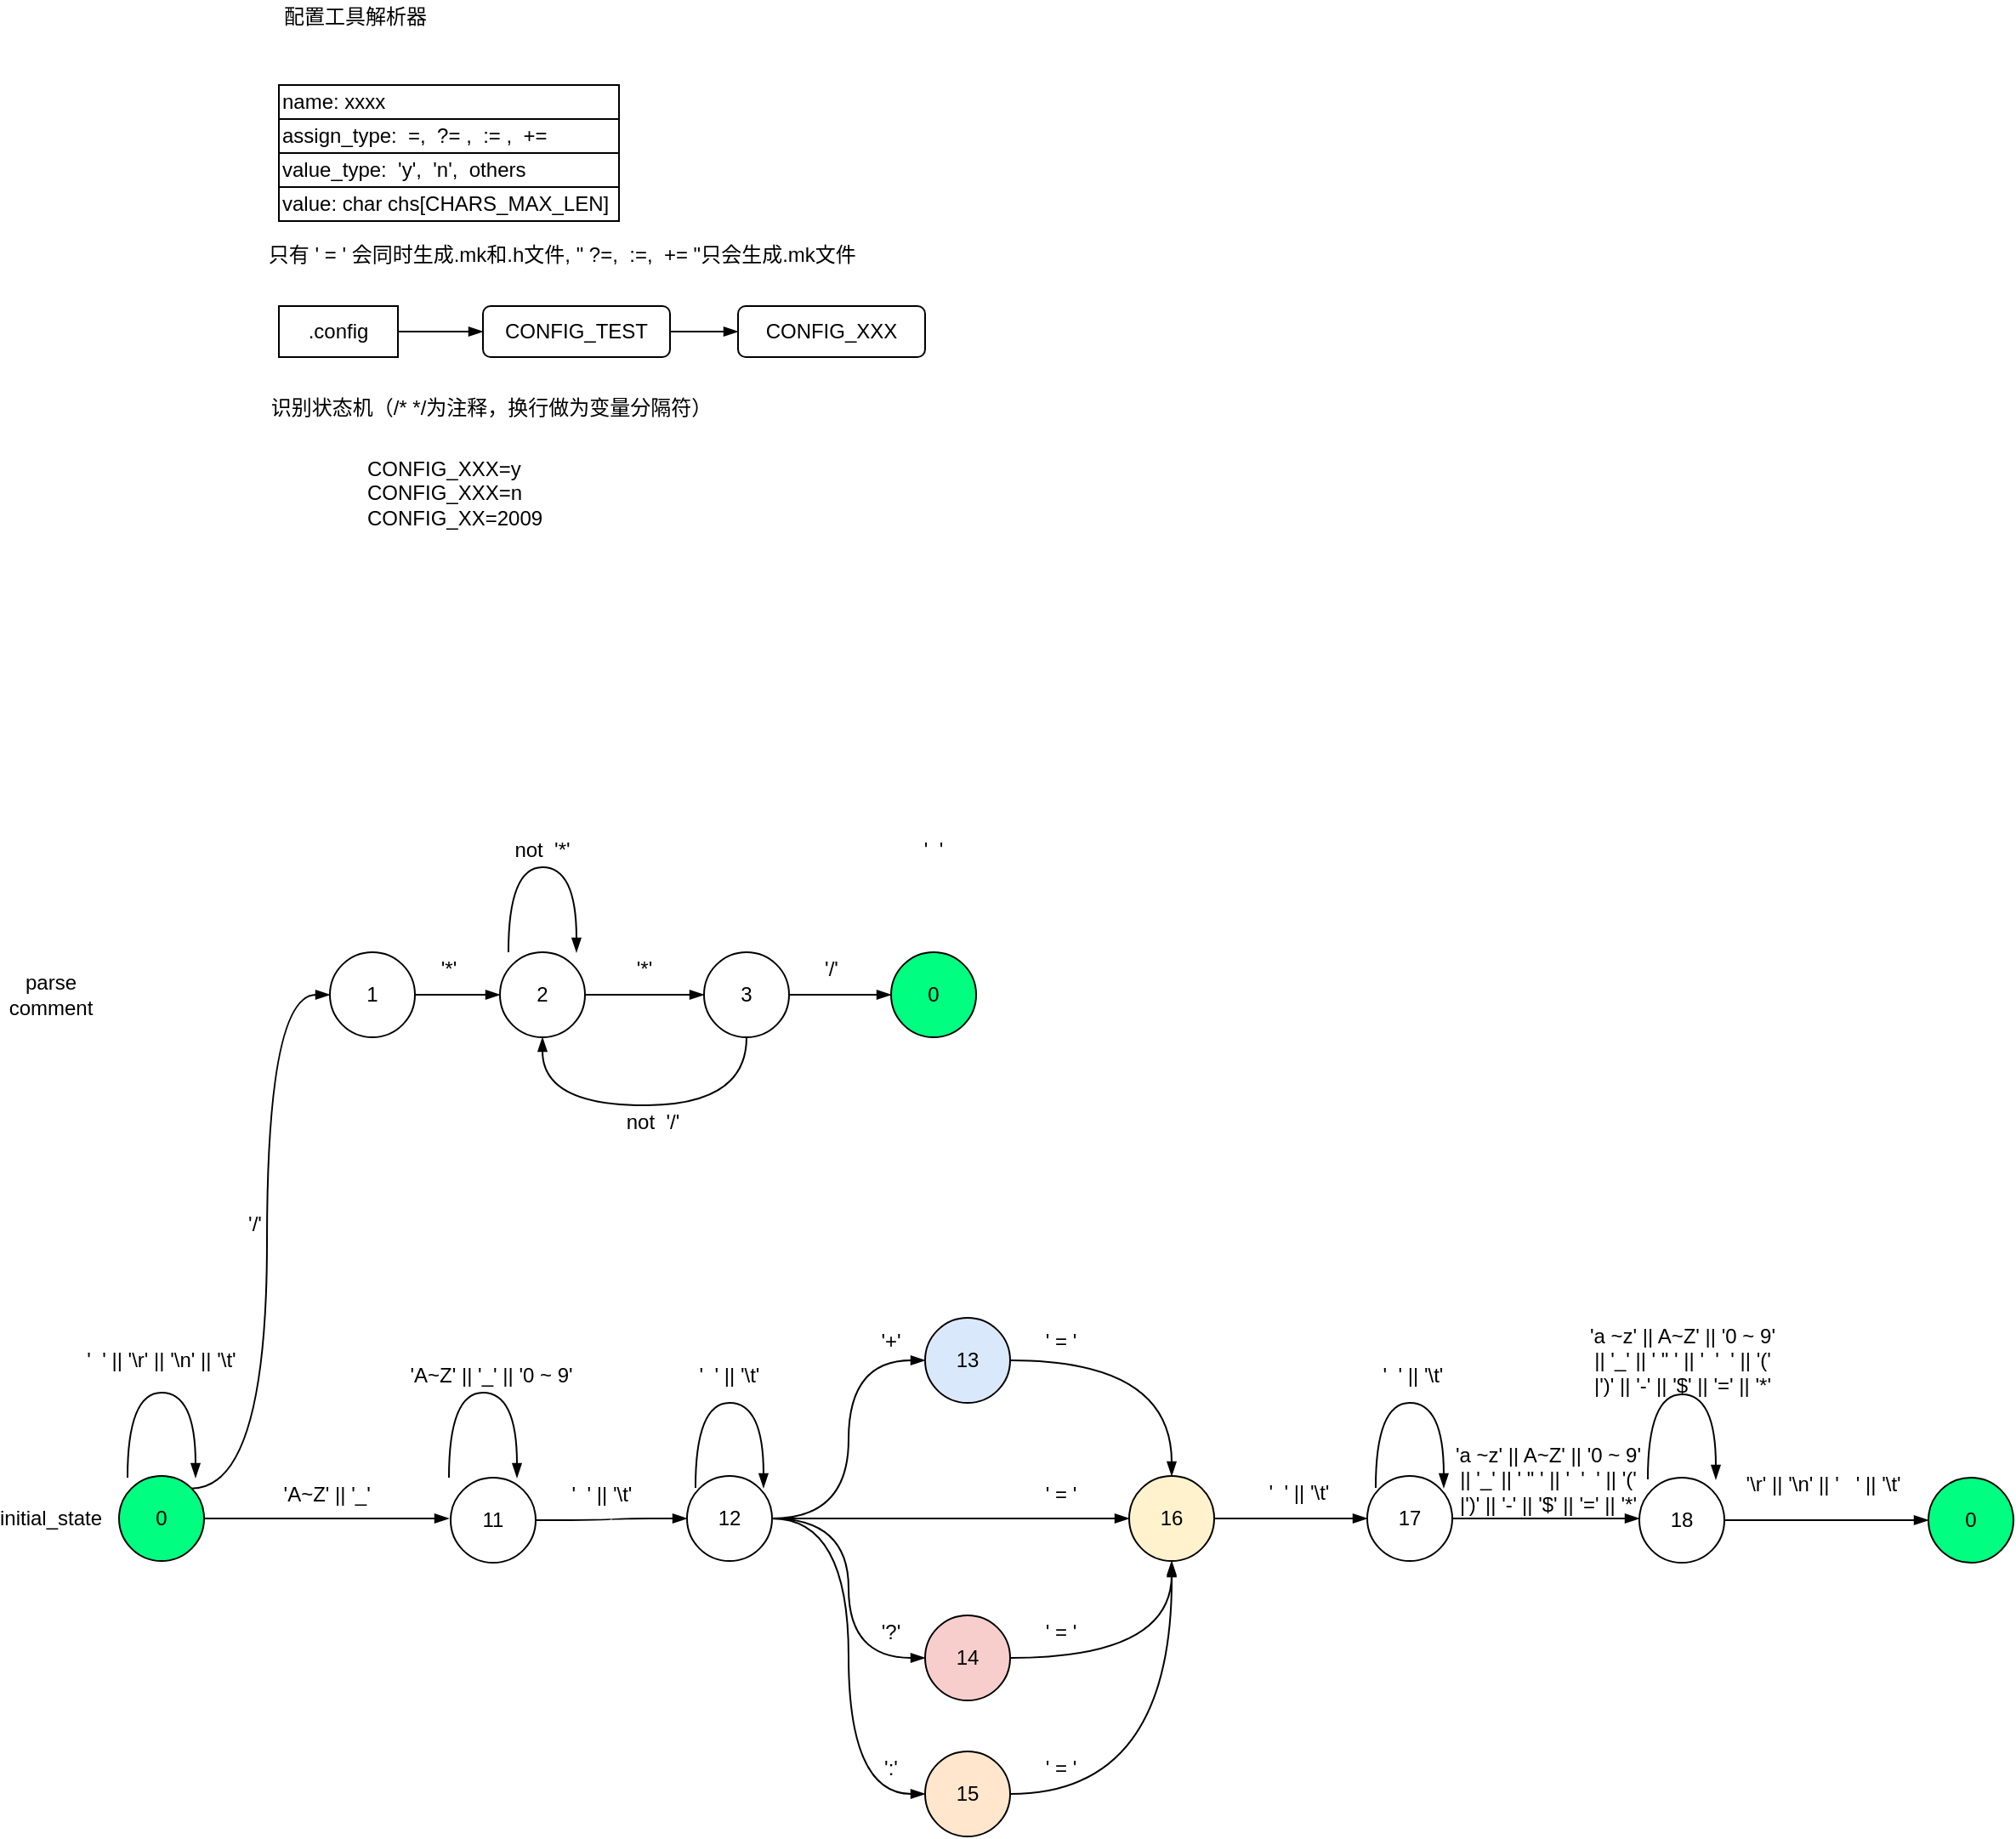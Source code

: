 <mxfile version="14.6.13" type="device"><diagram id="Tc2pnymAS6SrCU18eEGZ" name="第 1 页"><mxGraphModel dx="667" dy="446" grid="1" gridSize="10" guides="1" tooltips="1" connect="1" arrows="1" fold="1" page="1" pageScale="1" pageWidth="1654" pageHeight="1169" math="0" shadow="0"><root><mxCell id="0"/><mxCell id="1" parent="0"/><mxCell id="sFDaZ0YSfxQTBIevLq4S-4" style="edgeStyle=orthogonalEdgeStyle;rounded=0;orthogonalLoop=1;jettySize=auto;html=1;exitX=1;exitY=0.5;exitDx=0;exitDy=0;entryX=0;entryY=0.5;entryDx=0;entryDy=0;endArrow=blockThin;endFill=1;" parent="1" source="sFDaZ0YSfxQTBIevLq4S-2" target="sFDaZ0YSfxQTBIevLq4S-3" edge="1"><mxGeometry relative="1" as="geometry"/></mxCell><mxCell id="sFDaZ0YSfxQTBIevLq4S-2" value="1" style="ellipse;whiteSpace=wrap;html=1;aspect=fixed;" parent="1" vertex="1"><mxGeometry x="230" y="590" width="50" height="50" as="geometry"/></mxCell><mxCell id="sFDaZ0YSfxQTBIevLq4S-6" style="edgeStyle=orthogonalEdgeStyle;rounded=0;orthogonalLoop=1;jettySize=auto;html=1;exitX=1;exitY=0.5;exitDx=0;exitDy=0;entryX=0;entryY=0.5;entryDx=0;entryDy=0;endArrow=blockThin;endFill=1;" parent="1" source="sFDaZ0YSfxQTBIevLq4S-3" target="sFDaZ0YSfxQTBIevLq4S-5" edge="1"><mxGeometry relative="1" as="geometry"/></mxCell><mxCell id="sFDaZ0YSfxQTBIevLq4S-3" value="2" style="ellipse;whiteSpace=wrap;html=1;aspect=fixed;" parent="1" vertex="1"><mxGeometry x="330" y="590" width="50" height="50" as="geometry"/></mxCell><mxCell id="PVDWjBVTjRaGy201-iU--13" style="edgeStyle=orthogonalEdgeStyle;curved=1;rounded=0;orthogonalLoop=1;jettySize=auto;html=1;exitX=0.5;exitY=1;exitDx=0;exitDy=0;entryX=0.5;entryY=1;entryDx=0;entryDy=0;endArrow=blockThin;endFill=1;" parent="1" source="sFDaZ0YSfxQTBIevLq4S-5" target="sFDaZ0YSfxQTBIevLq4S-3" edge="1"><mxGeometry relative="1" as="geometry"><Array as="points"><mxPoint x="475" y="680"/><mxPoint x="355" y="680"/></Array></mxGeometry></mxCell><mxCell id="PVDWjBVTjRaGy201-iU--15" style="edgeStyle=orthogonalEdgeStyle;curved=1;rounded=0;orthogonalLoop=1;jettySize=auto;html=1;exitX=1;exitY=0.5;exitDx=0;exitDy=0;endArrow=blockThin;endFill=1;" parent="1" source="sFDaZ0YSfxQTBIevLq4S-5" edge="1"><mxGeometry relative="1" as="geometry"><mxPoint x="560" y="615.034" as="targetPoint"/></mxGeometry></mxCell><mxCell id="sFDaZ0YSfxQTBIevLq4S-5" value="3" style="ellipse;whiteSpace=wrap;html=1;aspect=fixed;" parent="1" vertex="1"><mxGeometry x="450" y="590" width="50" height="50" as="geometry"/></mxCell><mxCell id="sFDaZ0YSfxQTBIevLq4S-11" style="edgeStyle=orthogonalEdgeStyle;rounded=0;orthogonalLoop=1;jettySize=auto;html=1;exitX=1;exitY=0.5;exitDx=0;exitDy=0;entryX=0;entryY=0.5;entryDx=0;entryDy=0;endArrow=blockThin;endFill=1;" parent="1" source="sFDaZ0YSfxQTBIevLq4S-8" target="sFDaZ0YSfxQTBIevLq4S-10" edge="1"><mxGeometry relative="1" as="geometry"/></mxCell><mxCell id="sFDaZ0YSfxQTBIevLq4S-8" value=".config" style="rounded=0;whiteSpace=wrap;html=1;" parent="1" vertex="1"><mxGeometry x="200" y="210" width="70" height="30" as="geometry"/></mxCell><mxCell id="sFDaZ0YSfxQTBIevLq4S-13" style="edgeStyle=orthogonalEdgeStyle;rounded=0;orthogonalLoop=1;jettySize=auto;html=1;exitX=1;exitY=0.5;exitDx=0;exitDy=0;entryX=0;entryY=0.5;entryDx=0;entryDy=0;endArrow=blockThin;endFill=1;" parent="1" source="sFDaZ0YSfxQTBIevLq4S-10" target="sFDaZ0YSfxQTBIevLq4S-12" edge="1"><mxGeometry relative="1" as="geometry"/></mxCell><mxCell id="sFDaZ0YSfxQTBIevLq4S-10" value="CONFIG_TEST" style="rounded=1;whiteSpace=wrap;html=1;" parent="1" vertex="1"><mxGeometry x="320" y="210" width="110" height="30" as="geometry"/></mxCell><mxCell id="sFDaZ0YSfxQTBIevLq4S-12" value="CONFIG_XXX" style="rounded=1;whiteSpace=wrap;html=1;" parent="1" vertex="1"><mxGeometry x="470" y="210" width="110" height="30" as="geometry"/></mxCell><mxCell id="sFDaZ0YSfxQTBIevLq4S-18" value="CONFIG_XXX=y&lt;br&gt;CONFIG_XXX=n&lt;br&gt;CONFIG_XX=2009" style="text;html=1;strokeColor=none;fillColor=none;align=left;verticalAlign=middle;whiteSpace=wrap;rounded=0;" parent="1" vertex="1"><mxGeometry x="250" y="290" width="120" height="60" as="geometry"/></mxCell><mxCell id="sFDaZ0YSfxQTBIevLq4S-21" value="value_type:&amp;nbsp; 'y',&amp;nbsp; 'n',&amp;nbsp; others" style="rounded=0;whiteSpace=wrap;html=1;align=left;" parent="1" vertex="1"><mxGeometry x="200" y="120" width="200" height="20" as="geometry"/></mxCell><mxCell id="sFDaZ0YSfxQTBIevLq4S-22" value="name: xxxx" style="rounded=0;whiteSpace=wrap;html=1;align=left;" parent="1" vertex="1"><mxGeometry x="200" y="80" width="200" height="20" as="geometry"/></mxCell><mxCell id="sFDaZ0YSfxQTBIevLq4S-23" value="value: char chs[CHARS_MAX_LEN]" style="rounded=0;whiteSpace=wrap;html=1;align=left;" parent="1" vertex="1"><mxGeometry x="200" y="140" width="200" height="20" as="geometry"/></mxCell><mxCell id="sFDaZ0YSfxQTBIevLq4S-24" value="assign_type:&amp;nbsp; =,&amp;nbsp; ?= ,&amp;nbsp; := ,&amp;nbsp; +=" style="rounded=0;whiteSpace=wrap;html=1;align=left;" parent="1" vertex="1"><mxGeometry x="200" y="100" width="200" height="20" as="geometry"/></mxCell><mxCell id="sFDaZ0YSfxQTBIevLq4S-27" value="只有 ' = ' 会同时生成.mk和.h文件, &quot; ?=,&amp;nbsp; :=,&amp;nbsp; += &quot;只会生成.mk文件&amp;nbsp;&amp;nbsp;" style="text;html=1;strokeColor=none;fillColor=none;align=center;verticalAlign=middle;whiteSpace=wrap;rounded=0;" parent="1" vertex="1"><mxGeometry x="190" y="170" width="360" height="20" as="geometry"/></mxCell><mxCell id="sFDaZ0YSfxQTBIevLq4S-28" value="识别状态机（/* */为注释，换行做为变量分隔符）" style="text;html=1;strokeColor=none;fillColor=none;align=center;verticalAlign=middle;whiteSpace=wrap;rounded=0;" parent="1" vertex="1"><mxGeometry x="190" y="260" width="270" height="20" as="geometry"/></mxCell><mxCell id="sFDaZ0YSfxQTBIevLq4S-29" value="配置工具解析器" style="text;html=1;strokeColor=none;fillColor=none;align=center;verticalAlign=middle;whiteSpace=wrap;rounded=0;" parent="1" vertex="1"><mxGeometry x="200" y="30" width="90" height="20" as="geometry"/></mxCell><mxCell id="PVDWjBVTjRaGy201-iU--21" style="edgeStyle=orthogonalEdgeStyle;curved=1;rounded=0;orthogonalLoop=1;jettySize=auto;html=1;exitX=1;exitY=0.5;exitDx=0;exitDy=0;endArrow=blockThin;endFill=1;" parent="1" source="PVDWjBVTjRaGy201-iU--1" edge="1"><mxGeometry relative="1" as="geometry"><mxPoint x="300" y="923" as="targetPoint"/></mxGeometry></mxCell><mxCell id="PVDWjBVTjRaGy201-iU--64" style="edgeStyle=orthogonalEdgeStyle;curved=1;rounded=0;orthogonalLoop=1;jettySize=auto;html=1;exitX=1;exitY=0;exitDx=0;exitDy=0;entryX=0;entryY=0.5;entryDx=0;entryDy=0;endArrow=blockThin;endFill=1;" parent="1" source="PVDWjBVTjRaGy201-iU--1" target="sFDaZ0YSfxQTBIevLq4S-2" edge="1"><mxGeometry relative="1" as="geometry"/></mxCell><mxCell id="PVDWjBVTjRaGy201-iU--1" value="0" style="ellipse;whiteSpace=wrap;html=1;aspect=fixed;fillColor=#00FF80;" parent="1" vertex="1"><mxGeometry x="106" y="898" width="50" height="50" as="geometry"/></mxCell><mxCell id="PVDWjBVTjRaGy201-iU--3" value="initial_state" style="text;html=1;strokeColor=none;fillColor=none;align=center;verticalAlign=middle;whiteSpace=wrap;rounded=0;" parent="1" vertex="1"><mxGeometry x="46" y="913" width="40" height="20" as="geometry"/></mxCell><mxCell id="PVDWjBVTjRaGy201-iU--6" value="not&amp;nbsp; '*'" style="text;html=1;strokeColor=none;fillColor=none;align=center;verticalAlign=middle;whiteSpace=wrap;rounded=0;" parent="1" vertex="1"><mxGeometry x="335" y="520" width="40" height="20" as="geometry"/></mxCell><mxCell id="PVDWjBVTjRaGy201-iU--9" value="" style="endArrow=blockThin;html=1;edgeStyle=orthogonalEdgeStyle;curved=1;endFill=1;" parent="1" edge="1"><mxGeometry width="50" height="50" relative="1" as="geometry"><mxPoint x="334.98" y="590" as="sourcePoint"/><mxPoint x="374.98" y="590" as="targetPoint"/><Array as="points"><mxPoint x="335" y="540"/><mxPoint x="375" y="540"/></Array></mxGeometry></mxCell><mxCell id="PVDWjBVTjRaGy201-iU--10" value="'*'" style="text;html=1;strokeColor=none;fillColor=none;align=center;verticalAlign=middle;whiteSpace=wrap;rounded=0;" parent="1" vertex="1"><mxGeometry x="280" y="590" width="40" height="20" as="geometry"/></mxCell><mxCell id="PVDWjBVTjRaGy201-iU--11" value="'*'" style="text;html=1;strokeColor=none;fillColor=none;align=center;verticalAlign=middle;whiteSpace=wrap;rounded=0;" parent="1" vertex="1"><mxGeometry x="400" y="590" width="30" height="20" as="geometry"/></mxCell><mxCell id="PVDWjBVTjRaGy201-iU--14" value="not&amp;nbsp; '/'" style="text;html=1;strokeColor=none;fillColor=none;align=center;verticalAlign=middle;whiteSpace=wrap;rounded=0;" parent="1" vertex="1"><mxGeometry x="400" y="680" width="40" height="20" as="geometry"/></mxCell><mxCell id="PVDWjBVTjRaGy201-iU--16" value="'/'" style="text;html=1;strokeColor=none;fillColor=none;align=center;verticalAlign=middle;whiteSpace=wrap;rounded=0;" parent="1" vertex="1"><mxGeometry x="510" y="590" width="30" height="20" as="geometry"/></mxCell><mxCell id="PVDWjBVTjRaGy201-iU--20" value="parse comment" style="text;html=1;strokeColor=none;fillColor=none;align=center;verticalAlign=middle;whiteSpace=wrap;rounded=0;" parent="1" vertex="1"><mxGeometry x="46" y="605" width="40" height="20" as="geometry"/></mxCell><mxCell id="PVDWjBVTjRaGy201-iU--182" style="edgeStyle=orthogonalEdgeStyle;curved=1;rounded=0;orthogonalLoop=1;jettySize=auto;html=1;exitX=1;exitY=0.5;exitDx=0;exitDy=0;entryX=0;entryY=0.5;entryDx=0;entryDy=0;endArrow=blockThin;endFill=1;" parent="1" source="PVDWjBVTjRaGy201-iU--41" target="PVDWjBVTjRaGy201-iU--143" edge="1"><mxGeometry relative="1" as="geometry"/></mxCell><mxCell id="PVDWjBVTjRaGy201-iU--41" value="11" style="ellipse;whiteSpace=wrap;html=1;aspect=fixed;" parent="1" vertex="1"><mxGeometry x="301" y="899" width="50" height="50" as="geometry"/></mxCell><mxCell id="PVDWjBVTjRaGy201-iU--43" value="'A~Z' || '_'&amp;nbsp;" style="text;html=1;strokeColor=none;fillColor=none;align=center;verticalAlign=middle;whiteSpace=wrap;rounded=0;" parent="1" vertex="1"><mxGeometry x="190" y="899" width="80" height="20" as="geometry"/></mxCell><mxCell id="PVDWjBVTjRaGy201-iU--48" value="" style="endArrow=blockThin;html=1;edgeStyle=orthogonalEdgeStyle;curved=1;endFill=1;" parent="1" edge="1"><mxGeometry width="50" height="50" relative="1" as="geometry"><mxPoint x="300.0" y="899.0" as="sourcePoint"/><mxPoint x="340" y="899.0" as="targetPoint"/><Array as="points"><mxPoint x="300.02" y="849"/><mxPoint x="340.02" y="849"/></Array></mxGeometry></mxCell><mxCell id="PVDWjBVTjRaGy201-iU--49" value="'A~Z' || '_' || '0 ~ 9'" style="text;html=1;strokeColor=none;fillColor=none;align=center;verticalAlign=middle;whiteSpace=wrap;rounded=0;" parent="1" vertex="1"><mxGeometry x="270" y="829" width="110" height="20" as="geometry"/></mxCell><mxCell id="PVDWjBVTjRaGy201-iU--204" style="edgeStyle=orthogonalEdgeStyle;curved=1;rounded=0;orthogonalLoop=1;jettySize=auto;html=1;exitX=1;exitY=0.5;exitDx=0;exitDy=0;endArrow=blockThin;endFill=1;" parent="1" source="PVDWjBVTjRaGy201-iU--50" target="PVDWjBVTjRaGy201-iU--200" edge="1"><mxGeometry relative="1" as="geometry"/></mxCell><mxCell id="PVDWjBVTjRaGy201-iU--50" value="16" style="ellipse;whiteSpace=wrap;html=1;aspect=fixed;fillColor=#fff2cc;" parent="1" vertex="1"><mxGeometry x="700" y="898" width="50" height="50" as="geometry"/></mxCell><mxCell id="PVDWjBVTjRaGy201-iU--61" value="" style="endArrow=blockThin;html=1;edgeStyle=orthogonalEdgeStyle;curved=1;endFill=1;" parent="1" edge="1"><mxGeometry width="50" height="50" relative="1" as="geometry"><mxPoint x="110.99" y="899" as="sourcePoint"/><mxPoint x="150.99" y="899" as="targetPoint"/><Array as="points"><mxPoint x="111.01" y="849"/><mxPoint x="151.01" y="849"/></Array></mxGeometry></mxCell><mxCell id="PVDWjBVTjRaGy201-iU--63" value="'&amp;nbsp; ' || '\r' || '\n' || '\t'" style="text;html=1;strokeColor=none;fillColor=none;align=center;verticalAlign=middle;whiteSpace=wrap;rounded=0;" parent="1" vertex="1"><mxGeometry x="83" y="820" width="96" height="20" as="geometry"/></mxCell><mxCell id="PVDWjBVTjRaGy201-iU--65" value="'/'" style="text;html=1;strokeColor=none;fillColor=none;align=center;verticalAlign=middle;whiteSpace=wrap;rounded=0;" parent="1" vertex="1"><mxGeometry x="166" y="740" width="40" height="20" as="geometry"/></mxCell><mxCell id="PVDWjBVTjRaGy201-iU--110" value="0" style="ellipse;whiteSpace=wrap;html=1;aspect=fixed;fillColor=#00FF80;" parent="1" vertex="1"><mxGeometry x="560.01" y="590" width="50" height="50" as="geometry"/></mxCell><mxCell id="PVDWjBVTjRaGy201-iU--128" style="edgeStyle=orthogonalEdgeStyle;curved=1;rounded=0;orthogonalLoop=1;jettySize=auto;html=1;exitX=1;exitY=0.5;exitDx=0;exitDy=0;endArrow=blockThin;endFill=1;entryX=0;entryY=0.5;entryDx=0;entryDy=0;" parent="1" source="PVDWjBVTjRaGy201-iU--122" target="PVDWjBVTjRaGy201-iU--131" edge="1"><mxGeometry relative="1" as="geometry"><mxPoint x="1130" y="924" as="targetPoint"/></mxGeometry></mxCell><mxCell id="PVDWjBVTjRaGy201-iU--122" value="18" style="ellipse;whiteSpace=wrap;html=1;aspect=fixed;" parent="1" vertex="1"><mxGeometry x="1000" y="899" width="50" height="50" as="geometry"/></mxCell><mxCell id="PVDWjBVTjRaGy201-iU--129" value="'\r' || '\n' || '&amp;nbsp; &amp;nbsp;' || '\t'&amp;nbsp;" style="text;html=1;strokeColor=none;fillColor=none;align=center;verticalAlign=middle;whiteSpace=wrap;rounded=0;" parent="1" vertex="1"><mxGeometry x="1060" y="893" width="100" height="20" as="geometry"/></mxCell><mxCell id="PVDWjBVTjRaGy201-iU--131" value="0" style="ellipse;whiteSpace=wrap;html=1;aspect=fixed;fillColor=#00FF80;" parent="1" vertex="1"><mxGeometry x="1170" y="899" width="50" height="50" as="geometry"/></mxCell><mxCell id="PVDWjBVTjRaGy201-iU--183" style="edgeStyle=orthogonalEdgeStyle;curved=1;rounded=0;orthogonalLoop=1;jettySize=auto;html=1;exitX=1;exitY=0.5;exitDx=0;exitDy=0;entryX=0;entryY=0.5;entryDx=0;entryDy=0;endArrow=blockThin;endFill=1;" parent="1" source="PVDWjBVTjRaGy201-iU--143" target="PVDWjBVTjRaGy201-iU--50" edge="1"><mxGeometry relative="1" as="geometry"/></mxCell><mxCell id="PVDWjBVTjRaGy201-iU--188" style="edgeStyle=orthogonalEdgeStyle;curved=1;rounded=0;orthogonalLoop=1;jettySize=auto;html=1;exitX=1;exitY=0.5;exitDx=0;exitDy=0;entryX=0;entryY=0.5;entryDx=0;entryDy=0;endArrow=blockThin;endFill=1;" parent="1" source="PVDWjBVTjRaGy201-iU--143" target="PVDWjBVTjRaGy201-iU--187" edge="1"><mxGeometry relative="1" as="geometry"/></mxCell><mxCell id="PVDWjBVTjRaGy201-iU--190" style="edgeStyle=orthogonalEdgeStyle;curved=1;rounded=0;orthogonalLoop=1;jettySize=auto;html=1;exitX=1;exitY=0.5;exitDx=0;exitDy=0;entryX=0;entryY=0.5;entryDx=0;entryDy=0;endArrow=blockThin;endFill=1;" parent="1" source="PVDWjBVTjRaGy201-iU--143" target="PVDWjBVTjRaGy201-iU--185" edge="1"><mxGeometry relative="1" as="geometry"/></mxCell><mxCell id="PVDWjBVTjRaGy201-iU--192" style="edgeStyle=orthogonalEdgeStyle;curved=1;rounded=0;orthogonalLoop=1;jettySize=auto;html=1;exitX=1;exitY=0.5;exitDx=0;exitDy=0;entryX=0;entryY=0.5;entryDx=0;entryDy=0;endArrow=blockThin;endFill=1;" parent="1" source="PVDWjBVTjRaGy201-iU--143" target="PVDWjBVTjRaGy201-iU--186" edge="1"><mxGeometry relative="1" as="geometry"/></mxCell><mxCell id="PVDWjBVTjRaGy201-iU--143" value="12" style="ellipse;whiteSpace=wrap;html=1;aspect=fixed;" parent="1" vertex="1"><mxGeometry x="440" y="898" width="50" height="50" as="geometry"/></mxCell><mxCell id="PVDWjBVTjRaGy201-iU--144" value="" style="endArrow=blockThin;html=1;edgeStyle=orthogonalEdgeStyle;curved=1;endFill=1;" parent="1" edge="1"><mxGeometry width="50" height="50" relative="1" as="geometry"><mxPoint x="444.98" y="905" as="sourcePoint"/><mxPoint x="484.98" y="905" as="targetPoint"/><Array as="points"><mxPoint x="445" y="855"/><mxPoint x="485" y="855"/></Array></mxGeometry></mxCell><mxCell id="PVDWjBVTjRaGy201-iU--147" value="'&amp;nbsp; ' || '\t'" style="text;html=1;strokeColor=none;fillColor=none;align=center;verticalAlign=middle;whiteSpace=wrap;rounded=0;" parent="1" vertex="1"><mxGeometry x="370" y="899" width="40" height="20" as="geometry"/></mxCell><mxCell id="PVDWjBVTjRaGy201-iU--184" value="' = '" style="text;html=1;strokeColor=none;fillColor=none;align=center;verticalAlign=middle;whiteSpace=wrap;rounded=0;" parent="1" vertex="1"><mxGeometry x="640" y="899" width="40" height="20" as="geometry"/></mxCell><mxCell id="PVDWjBVTjRaGy201-iU--194" style="edgeStyle=orthogonalEdgeStyle;curved=1;rounded=0;orthogonalLoop=1;jettySize=auto;html=1;exitX=1;exitY=0.5;exitDx=0;exitDy=0;endArrow=blockThin;endFill=1;" parent="1" source="PVDWjBVTjRaGy201-iU--185" target="PVDWjBVTjRaGy201-iU--50" edge="1"><mxGeometry relative="1" as="geometry"/></mxCell><mxCell id="PVDWjBVTjRaGy201-iU--185" value="14" style="ellipse;whiteSpace=wrap;html=1;aspect=fixed;fillColor=#f8cecc;" parent="1" vertex="1"><mxGeometry x="580" y="980" width="50" height="50" as="geometry"/></mxCell><mxCell id="PVDWjBVTjRaGy201-iU--195" style="edgeStyle=orthogonalEdgeStyle;curved=1;rounded=0;orthogonalLoop=1;jettySize=auto;html=1;exitX=1;exitY=0.5;exitDx=0;exitDy=0;endArrow=blockThin;endFill=1;" parent="1" source="PVDWjBVTjRaGy201-iU--186" edge="1"><mxGeometry relative="1" as="geometry"><mxPoint x="725" y="949" as="targetPoint"/><mxPoint x="625.0" y="1084" as="sourcePoint"/></mxGeometry></mxCell><mxCell id="PVDWjBVTjRaGy201-iU--186" value="15" style="ellipse;whiteSpace=wrap;html=1;aspect=fixed;fillColor=#ffe6cc;" parent="1" vertex="1"><mxGeometry x="580" y="1060" width="50" height="50" as="geometry"/></mxCell><mxCell id="PVDWjBVTjRaGy201-iU--196" style="edgeStyle=orthogonalEdgeStyle;curved=1;rounded=0;orthogonalLoop=1;jettySize=auto;html=1;exitX=1;exitY=0.5;exitDx=0;exitDy=0;endArrow=blockThin;endFill=1;" parent="1" source="PVDWjBVTjRaGy201-iU--187" target="PVDWjBVTjRaGy201-iU--50" edge="1"><mxGeometry relative="1" as="geometry"/></mxCell><mxCell id="PVDWjBVTjRaGy201-iU--187" value="13" style="ellipse;whiteSpace=wrap;html=1;aspect=fixed;fillColor=#dae8fc;" parent="1" vertex="1"><mxGeometry x="580" y="805" width="50" height="50" as="geometry"/></mxCell><mxCell id="PVDWjBVTjRaGy201-iU--189" value="'+'" style="text;html=1;strokeColor=none;fillColor=none;align=center;verticalAlign=middle;whiteSpace=wrap;rounded=0;" parent="1" vertex="1"><mxGeometry x="540" y="809" width="40" height="20" as="geometry"/></mxCell><mxCell id="PVDWjBVTjRaGy201-iU--191" value="'?'" style="text;html=1;strokeColor=none;fillColor=none;align=center;verticalAlign=middle;whiteSpace=wrap;rounded=0;" parent="1" vertex="1"><mxGeometry x="540" y="980" width="40" height="20" as="geometry"/></mxCell><mxCell id="PVDWjBVTjRaGy201-iU--193" value="':'" style="text;html=1;strokeColor=none;fillColor=none;align=center;verticalAlign=middle;whiteSpace=wrap;rounded=0;" parent="1" vertex="1"><mxGeometry x="540" y="1060" width="40" height="20" as="geometry"/></mxCell><mxCell id="PVDWjBVTjRaGy201-iU--197" value="' = '" style="text;html=1;strokeColor=none;fillColor=none;align=center;verticalAlign=middle;whiteSpace=wrap;rounded=0;" parent="1" vertex="1"><mxGeometry x="640" y="980" width="40" height="20" as="geometry"/></mxCell><mxCell id="PVDWjBVTjRaGy201-iU--198" value="' = '" style="text;html=1;strokeColor=none;fillColor=none;align=center;verticalAlign=middle;whiteSpace=wrap;rounded=0;" parent="1" vertex="1"><mxGeometry x="640" y="1060" width="40" height="20" as="geometry"/></mxCell><mxCell id="PVDWjBVTjRaGy201-iU--199" value="' = '" style="text;html=1;strokeColor=none;fillColor=none;align=center;verticalAlign=middle;whiteSpace=wrap;rounded=0;" parent="1" vertex="1"><mxGeometry x="640" y="809" width="40" height="20" as="geometry"/></mxCell><mxCell id="PVDWjBVTjRaGy201-iU--200" value="17" style="ellipse;whiteSpace=wrap;html=1;aspect=fixed;" parent="1" vertex="1"><mxGeometry x="840" y="898" width="50" height="50" as="geometry"/></mxCell><mxCell id="PVDWjBVTjRaGy201-iU--201" value="" style="endArrow=blockThin;html=1;edgeStyle=orthogonalEdgeStyle;curved=1;endFill=1;" parent="1" edge="1"><mxGeometry width="50" height="50" relative="1" as="geometry"><mxPoint x="844.98" y="905" as="sourcePoint"/><mxPoint x="884.98" y="905" as="targetPoint"/><Array as="points"><mxPoint x="845" y="855"/><mxPoint x="885" y="855"/></Array></mxGeometry></mxCell><mxCell id="PVDWjBVTjRaGy201-iU--205" style="edgeStyle=orthogonalEdgeStyle;curved=1;rounded=0;orthogonalLoop=1;jettySize=auto;html=1;exitX=1;exitY=0.5;exitDx=0;exitDy=0;entryX=0;entryY=0.5;entryDx=0;entryDy=0;endArrow=blockThin;endFill=1;" parent="1" edge="1"><mxGeometry relative="1" as="geometry"><mxPoint x="890.0" y="923" as="sourcePoint"/><mxPoint x="1000" y="923" as="targetPoint"/></mxGeometry></mxCell><mxCell id="PVDWjBVTjRaGy201-iU--213" value="" style="endArrow=blockThin;html=1;edgeStyle=orthogonalEdgeStyle;curved=1;endFill=1;" parent="1" edge="1"><mxGeometry width="50" height="50" relative="1" as="geometry"><mxPoint x="1004.99" y="900" as="sourcePoint"/><mxPoint x="1044.99" y="900" as="targetPoint"/><Array as="points"><mxPoint x="1005.01" y="850"/><mxPoint x="1045.01" y="850"/></Array></mxGeometry></mxCell><mxCell id="PVDWjBVTjRaGy201-iU--225" value="'&amp;nbsp; '" style="text;html=1;strokeColor=none;fillColor=none;align=center;verticalAlign=middle;whiteSpace=wrap;rounded=0;" parent="1" vertex="1"><mxGeometry x="565.01" y="520" width="40" height="20" as="geometry"/></mxCell><mxCell id="PVDWjBVTjRaGy201-iU--233" value="'&amp;nbsp; ' || '\t'" style="text;html=1;strokeColor=none;fillColor=none;align=center;verticalAlign=middle;whiteSpace=wrap;rounded=0;" parent="1" vertex="1"><mxGeometry x="445" y="829" width="40" height="20" as="geometry"/></mxCell><mxCell id="PVDWjBVTjRaGy201-iU--234" value="'&amp;nbsp; ' || '\t'" style="text;html=1;strokeColor=none;fillColor=none;align=center;verticalAlign=middle;whiteSpace=wrap;rounded=0;" parent="1" vertex="1"><mxGeometry x="780" y="898" width="40" height="20" as="geometry"/></mxCell><mxCell id="PVDWjBVTjRaGy201-iU--235" value="'&amp;nbsp; ' || '\t'" style="text;html=1;strokeColor=none;fillColor=none;align=center;verticalAlign=middle;whiteSpace=wrap;rounded=0;" parent="1" vertex="1"><mxGeometry x="847" y="829" width="40" height="20" as="geometry"/></mxCell><mxCell id="lq6CJF2P7qOa8kaql1Xi-1" value="'a ~z' || A~Z' || '0 ~ 9' || '_' || ' &quot; ' || '&amp;nbsp; '&amp;nbsp; ' || '(' |')' || '-' || '$' || '=' || '*'" style="text;html=1;strokeColor=none;fillColor=none;align=center;verticalAlign=middle;whiteSpace=wrap;rounded=0;" vertex="1" parent="1"><mxGeometry x="890" y="890" width="113" height="20" as="geometry"/></mxCell><mxCell id="lq6CJF2P7qOa8kaql1Xi-2" value="'a ~z' || A~Z' || '0 ~ 9' || '_' || ' &quot; ' || '&amp;nbsp; '&amp;nbsp; ' || '(' |')' || '-' || '$' || '=' || '*'" style="text;html=1;strokeColor=none;fillColor=none;align=center;verticalAlign=middle;whiteSpace=wrap;rounded=0;" vertex="1" parent="1"><mxGeometry x="968.5" y="820" width="113" height="20" as="geometry"/></mxCell></root></mxGraphModel></diagram></mxfile>